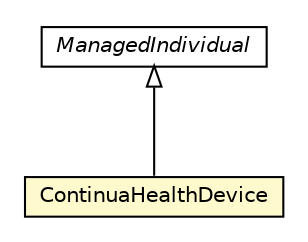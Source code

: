 #!/usr/local/bin/dot
#
# Class diagram 
# Generated by UMLGraph version R5_6-24-gf6e263 (http://www.umlgraph.org/)
#

digraph G {
	edge [fontname="Helvetica",fontsize=10,labelfontname="Helvetica",labelfontsize=10];
	node [fontname="Helvetica",fontsize=10,shape=plaintext];
	nodesep=0.25;
	ranksep=0.5;
	// org.universAAL.ontology.continua.ContinuaHealthDevice
	c118593 [label=<<table title="org.universAAL.ontology.continua.ContinuaHealthDevice" border="0" cellborder="1" cellspacing="0" cellpadding="2" port="p" bgcolor="lemonChiffon" href="./ContinuaHealthDevice.html">
		<tr><td><table border="0" cellspacing="0" cellpadding="1">
<tr><td align="center" balign="center"> ContinuaHealthDevice </td></tr>
		</table></td></tr>
		</table>>, URL="./ContinuaHealthDevice.html", fontname="Helvetica", fontcolor="black", fontsize=10.0];
	//org.universAAL.ontology.continua.ContinuaHealthDevice extends org.universAAL.middleware.owl.ManagedIndividual
	c118944:p -> c118593:p [dir=back,arrowtail=empty];
	// org.universAAL.middleware.owl.ManagedIndividual
	c118944 [label=<<table title="org.universAAL.middleware.owl.ManagedIndividual" border="0" cellborder="1" cellspacing="0" cellpadding="2" port="p" href="http://java.sun.com/j2se/1.4.2/docs/api/org/universAAL/middleware/owl/ManagedIndividual.html">
		<tr><td><table border="0" cellspacing="0" cellpadding="1">
<tr><td align="center" balign="center"><font face="Helvetica-Oblique"> ManagedIndividual </font></td></tr>
		</table></td></tr>
		</table>>, URL="http://java.sun.com/j2se/1.4.2/docs/api/org/universAAL/middleware/owl/ManagedIndividual.html", fontname="Helvetica", fontcolor="black", fontsize=10.0];
}

